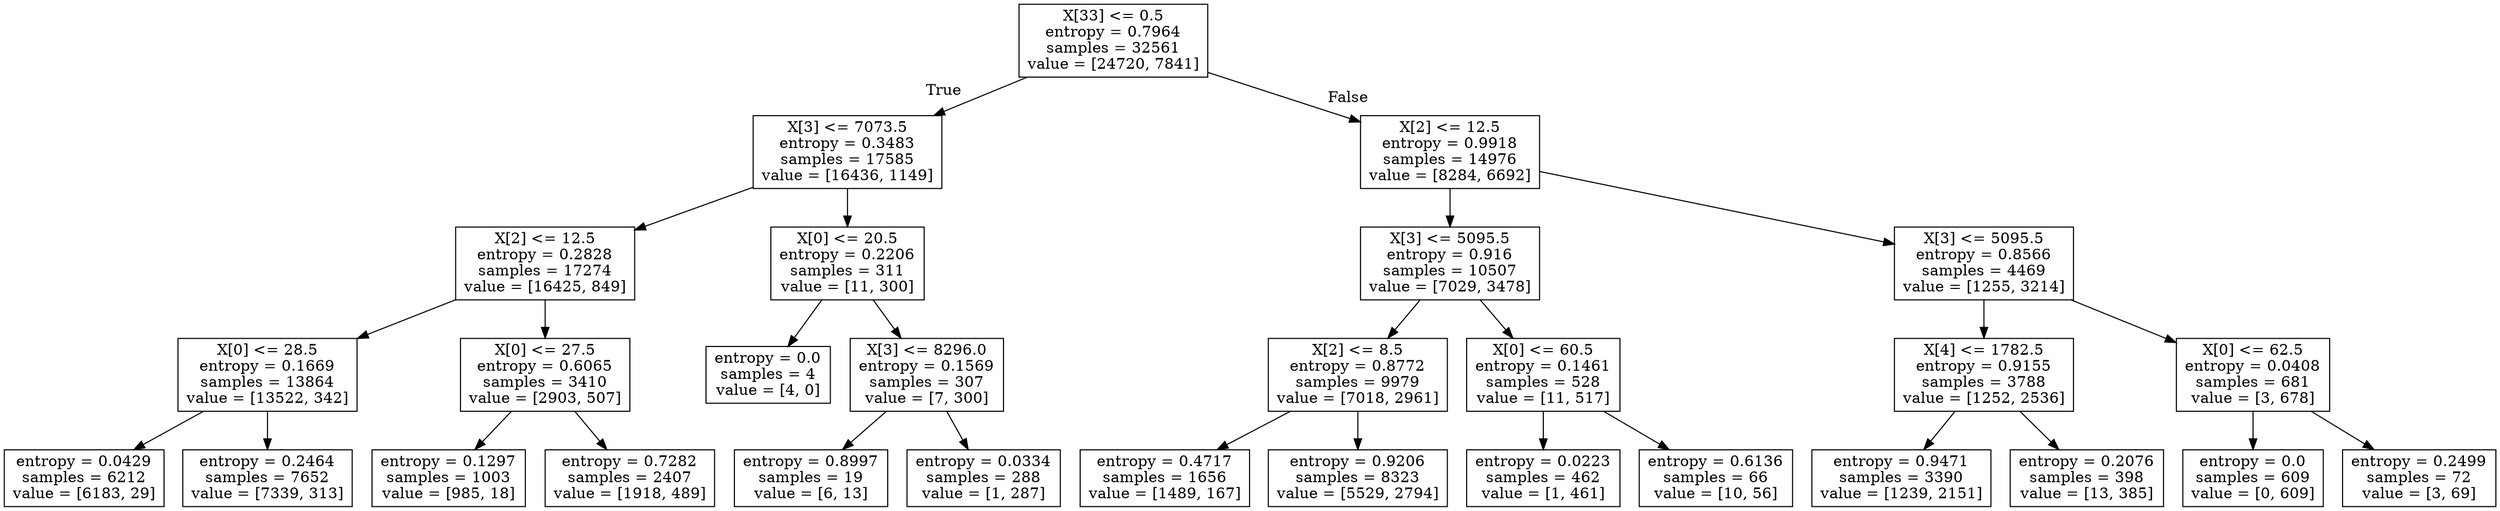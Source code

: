 digraph Tree {
node [shape=box] ;
0 [label="X[33] <= 0.5\nentropy = 0.7964\nsamples = 32561\nvalue = [24720, 7841]"] ;
1 [label="X[3] <= 7073.5\nentropy = 0.3483\nsamples = 17585\nvalue = [16436, 1149]"] ;
0 -> 1 [labeldistance=2.5, labelangle=45, headlabel="True"] ;
2 [label="X[2] <= 12.5\nentropy = 0.2828\nsamples = 17274\nvalue = [16425, 849]"] ;
1 -> 2 ;
3 [label="X[0] <= 28.5\nentropy = 0.1669\nsamples = 13864\nvalue = [13522, 342]"] ;
2 -> 3 ;
4 [label="entropy = 0.0429\nsamples = 6212\nvalue = [6183, 29]"] ;
3 -> 4 ;
5 [label="entropy = 0.2464\nsamples = 7652\nvalue = [7339, 313]"] ;
3 -> 5 ;
6 [label="X[0] <= 27.5\nentropy = 0.6065\nsamples = 3410\nvalue = [2903, 507]"] ;
2 -> 6 ;
7 [label="entropy = 0.1297\nsamples = 1003\nvalue = [985, 18]"] ;
6 -> 7 ;
8 [label="entropy = 0.7282\nsamples = 2407\nvalue = [1918, 489]"] ;
6 -> 8 ;
9 [label="X[0] <= 20.5\nentropy = 0.2206\nsamples = 311\nvalue = [11, 300]"] ;
1 -> 9 ;
10 [label="entropy = 0.0\nsamples = 4\nvalue = [4, 0]"] ;
9 -> 10 ;
11 [label="X[3] <= 8296.0\nentropy = 0.1569\nsamples = 307\nvalue = [7, 300]"] ;
9 -> 11 ;
12 [label="entropy = 0.8997\nsamples = 19\nvalue = [6, 13]"] ;
11 -> 12 ;
13 [label="entropy = 0.0334\nsamples = 288\nvalue = [1, 287]"] ;
11 -> 13 ;
14 [label="X[2] <= 12.5\nentropy = 0.9918\nsamples = 14976\nvalue = [8284, 6692]"] ;
0 -> 14 [labeldistance=2.5, labelangle=-45, headlabel="False"] ;
15 [label="X[3] <= 5095.5\nentropy = 0.916\nsamples = 10507\nvalue = [7029, 3478]"] ;
14 -> 15 ;
16 [label="X[2] <= 8.5\nentropy = 0.8772\nsamples = 9979\nvalue = [7018, 2961]"] ;
15 -> 16 ;
17 [label="entropy = 0.4717\nsamples = 1656\nvalue = [1489, 167]"] ;
16 -> 17 ;
18 [label="entropy = 0.9206\nsamples = 8323\nvalue = [5529, 2794]"] ;
16 -> 18 ;
19 [label="X[0] <= 60.5\nentropy = 0.1461\nsamples = 528\nvalue = [11, 517]"] ;
15 -> 19 ;
20 [label="entropy = 0.0223\nsamples = 462\nvalue = [1, 461]"] ;
19 -> 20 ;
21 [label="entropy = 0.6136\nsamples = 66\nvalue = [10, 56]"] ;
19 -> 21 ;
22 [label="X[3] <= 5095.5\nentropy = 0.8566\nsamples = 4469\nvalue = [1255, 3214]"] ;
14 -> 22 ;
23 [label="X[4] <= 1782.5\nentropy = 0.9155\nsamples = 3788\nvalue = [1252, 2536]"] ;
22 -> 23 ;
24 [label="entropy = 0.9471\nsamples = 3390\nvalue = [1239, 2151]"] ;
23 -> 24 ;
25 [label="entropy = 0.2076\nsamples = 398\nvalue = [13, 385]"] ;
23 -> 25 ;
26 [label="X[0] <= 62.5\nentropy = 0.0408\nsamples = 681\nvalue = [3, 678]"] ;
22 -> 26 ;
27 [label="entropy = 0.0\nsamples = 609\nvalue = [0, 609]"] ;
26 -> 27 ;
28 [label="entropy = 0.2499\nsamples = 72\nvalue = [3, 69]"] ;
26 -> 28 ;
}